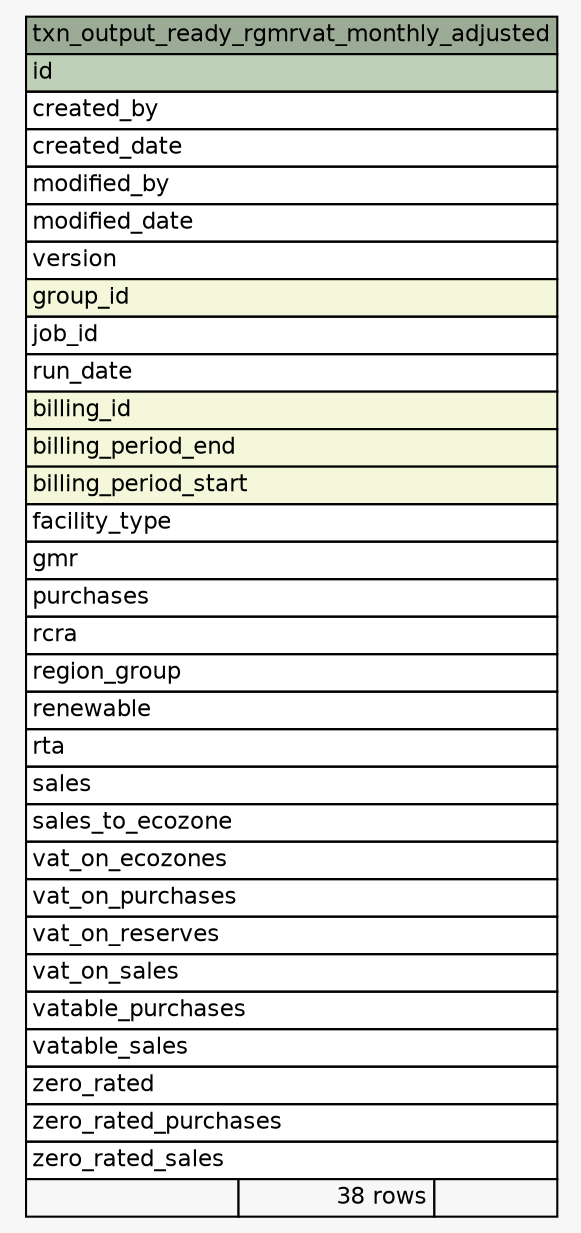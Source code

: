 // dot 2.36.0 on Mac OS X 10.12.6
// SchemaSpy rev 590
digraph "txn_output_ready_rgmrvat_monthly_adjusted" {
  graph [
    rankdir="RL"
    bgcolor="#f7f7f7"
    nodesep="0.18"
    ranksep="0.46"
    fontname="Helvetica"
    fontsize="11"
  ];
  node [
    fontname="Helvetica"
    fontsize="11"
    shape="plaintext"
  ];
  edge [
    arrowsize="0.8"
  ];
  "txn_output_ready_rgmrvat_monthly_adjusted" [
    label=<
    <TABLE BORDER="0" CELLBORDER="1" CELLSPACING="0" BGCOLOR="#ffffff">
      <TR><TD COLSPAN="3" BGCOLOR="#9bab96" ALIGN="CENTER">txn_output_ready_rgmrvat_monthly_adjusted</TD></TR>
      <TR><TD PORT="id" COLSPAN="3" BGCOLOR="#bed1b8" ALIGN="LEFT">id</TD></TR>
      <TR><TD PORT="created_by" COLSPAN="3" ALIGN="LEFT">created_by</TD></TR>
      <TR><TD PORT="created_date" COLSPAN="3" ALIGN="LEFT">created_date</TD></TR>
      <TR><TD PORT="modified_by" COLSPAN="3" ALIGN="LEFT">modified_by</TD></TR>
      <TR><TD PORT="modified_date" COLSPAN="3" ALIGN="LEFT">modified_date</TD></TR>
      <TR><TD PORT="version" COLSPAN="3" ALIGN="LEFT">version</TD></TR>
      <TR><TD PORT="group_id" COLSPAN="3" BGCOLOR="#f4f7da" ALIGN="LEFT">group_id</TD></TR>
      <TR><TD PORT="job_id" COLSPAN="3" ALIGN="LEFT">job_id</TD></TR>
      <TR><TD PORT="run_date" COLSPAN="3" ALIGN="LEFT">run_date</TD></TR>
      <TR><TD PORT="billing_id" COLSPAN="3" BGCOLOR="#f4f7da" ALIGN="LEFT">billing_id</TD></TR>
      <TR><TD PORT="billing_period_end" COLSPAN="3" BGCOLOR="#f4f7da" ALIGN="LEFT">billing_period_end</TD></TR>
      <TR><TD PORT="billing_period_start" COLSPAN="3" BGCOLOR="#f4f7da" ALIGN="LEFT">billing_period_start</TD></TR>
      <TR><TD PORT="facility_type" COLSPAN="3" ALIGN="LEFT">facility_type</TD></TR>
      <TR><TD PORT="gmr" COLSPAN="3" ALIGN="LEFT">gmr</TD></TR>
      <TR><TD PORT="purchases" COLSPAN="3" ALIGN="LEFT">purchases</TD></TR>
      <TR><TD PORT="rcra" COLSPAN="3" ALIGN="LEFT">rcra</TD></TR>
      <TR><TD PORT="region_group" COLSPAN="3" ALIGN="LEFT">region_group</TD></TR>
      <TR><TD PORT="renewable" COLSPAN="3" ALIGN="LEFT">renewable</TD></TR>
      <TR><TD PORT="rta" COLSPAN="3" ALIGN="LEFT">rta</TD></TR>
      <TR><TD PORT="sales" COLSPAN="3" ALIGN="LEFT">sales</TD></TR>
      <TR><TD PORT="sales_to_ecozone" COLSPAN="3" ALIGN="LEFT">sales_to_ecozone</TD></TR>
      <TR><TD PORT="vat_on_ecozones" COLSPAN="3" ALIGN="LEFT">vat_on_ecozones</TD></TR>
      <TR><TD PORT="vat_on_purchases" COLSPAN="3" ALIGN="LEFT">vat_on_purchases</TD></TR>
      <TR><TD PORT="vat_on_reserves" COLSPAN="3" ALIGN="LEFT">vat_on_reserves</TD></TR>
      <TR><TD PORT="vat_on_sales" COLSPAN="3" ALIGN="LEFT">vat_on_sales</TD></TR>
      <TR><TD PORT="vatable_purchases" COLSPAN="3" ALIGN="LEFT">vatable_purchases</TD></TR>
      <TR><TD PORT="vatable_sales" COLSPAN="3" ALIGN="LEFT">vatable_sales</TD></TR>
      <TR><TD PORT="zero_rated" COLSPAN="3" ALIGN="LEFT">zero_rated</TD></TR>
      <TR><TD PORT="zero_rated_purchases" COLSPAN="3" ALIGN="LEFT">zero_rated_purchases</TD></TR>
      <TR><TD PORT="zero_rated_sales" COLSPAN="3" ALIGN="LEFT">zero_rated_sales</TD></TR>
      <TR><TD ALIGN="LEFT" BGCOLOR="#f7f7f7">  </TD><TD ALIGN="RIGHT" BGCOLOR="#f7f7f7">38 rows</TD><TD ALIGN="RIGHT" BGCOLOR="#f7f7f7">  </TD></TR>
    </TABLE>>
    URL="tables/txn_output_ready_rgmrvat_monthly_adjusted.html"
    tooltip="txn_output_ready_rgmrvat_monthly_adjusted"
  ];
}
